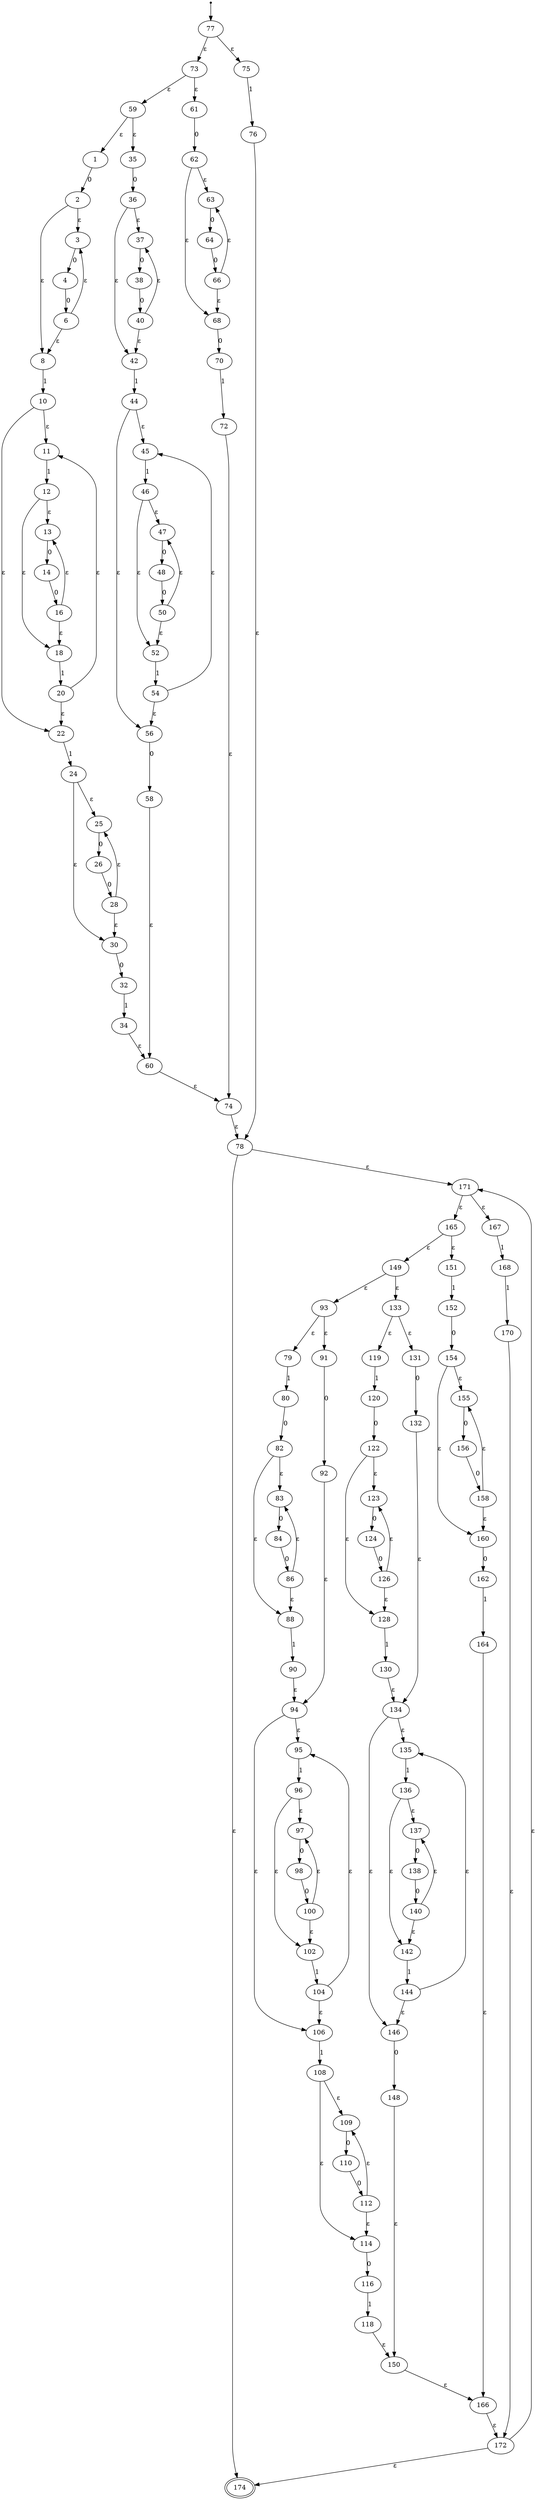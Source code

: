 digraph NFA {
start [shape=point];
start -> "77" [label=""];
"77" [label="77"];
"78" [label="78"];
"73" [label="73"];
"74" [label="74"];
"59" [label="59"];
"60" [label="60"];
"1" [label="1"];
"2" [label="2"];
"8" [label="8"];
"3" [label="3"];
"4" [label="4"];
"6" [label="6"];
"10" [label="10"];
"22" [label="22"];
"11" [label="11"];
"12" [label="12"];
"18" [label="18"];
"13" [label="13"];
"14" [label="14"];
"16" [label="16"];
"20" [label="20"];
"24" [label="24"];
"30" [label="30"];
"25" [label="25"];
"26" [label="26"];
"28" [label="28"];
"32" [label="32"];
"34" [label="34"];
"35" [label="35"];
"36" [label="36"];
"42" [label="42"];
"37" [label="37"];
"38" [label="38"];
"40" [label="40"];
"44" [label="44"];
"56" [label="56"];
"45" [label="45"];
"46" [label="46"];
"52" [label="52"];
"47" [label="47"];
"48" [label="48"];
"50" [label="50"];
"54" [label="54"];
"58" [label="58"];
"61" [label="61"];
"62" [label="62"];
"68" [label="68"];
"63" [label="63"];
"64" [label="64"];
"66" [label="66"];
"70" [label="70"];
"72" [label="72"];
"75" [label="75"];
"76" [label="76"];
"174" [label="174" peripheries=2];
"171" [label="171"];
"172" [label="172"];
"165" [label="165"];
"166" [label="166"];
"149" [label="149"];
"150" [label="150"];
"93" [label="93"];
"94" [label="94"];
"79" [label="79"];
"80" [label="80"];
"82" [label="82"];
"88" [label="88"];
"83" [label="83"];
"84" [label="84"];
"86" [label="86"];
"90" [label="90"];
"91" [label="91"];
"92" [label="92"];
"106" [label="106"];
"95" [label="95"];
"96" [label="96"];
"102" [label="102"];
"97" [label="97"];
"98" [label="98"];
"100" [label="100"];
"104" [label="104"];
"108" [label="108"];
"114" [label="114"];
"109" [label="109"];
"110" [label="110"];
"112" [label="112"];
"116" [label="116"];
"118" [label="118"];
"133" [label="133"];
"134" [label="134"];
"119" [label="119"];
"120" [label="120"];
"122" [label="122"];
"128" [label="128"];
"123" [label="123"];
"124" [label="124"];
"126" [label="126"];
"130" [label="130"];
"131" [label="131"];
"132" [label="132"];
"146" [label="146"];
"135" [label="135"];
"136" [label="136"];
"142" [label="142"];
"137" [label="137"];
"138" [label="138"];
"140" [label="140"];
"144" [label="144"];
"148" [label="148"];
"151" [label="151"];
"152" [label="152"];
"154" [label="154"];
"160" [label="160"];
"155" [label="155"];
"156" [label="156"];
"158" [label="158"];
"162" [label="162"];
"164" [label="164"];
"167" [label="167"];
"168" [label="168"];
"170" [label="170"];
"4" -> "6" [label="0"];
"22" -> "24" [label="1"];
"151" -> "152" [label="1"];
"47" -> "48" [label="0"];
"35" -> "36" [label="0"];
"75" -> "76" [label="1"];
"135" -> "136" [label="1"];
"14" -> "16" [label="0"];
"70" -> "72" [label="1"];
"119" -> "120" [label="1"];
"158" -> "160" [label="ε"];
"158" -> "155" [label="ε"];
"25" -> "26" [label="0"];
"80" -> "82" [label="0"];
"98" -> "100" [label="0"];
"130" -> "134" [label="ε"];
"132" -> "134" [label="ε"];
"136" -> "137" [label="ε"];
"136" -> "142" [label="ε"];
"28" -> "30" [label="ε"];
"28" -> "25" [label="ε"];
"60" -> "74" [label="ε"];
"165" -> "149" [label="ε"];
"165" -> "151" [label="ε"];
"162" -> "164" [label="1"];
"170" -> "172" [label="ε"];
"45" -> "46" [label="1"];
"76" -> "78" [label="ε"];
"37" -> "38" [label="0"];
"64" -> "66" [label="0"];
"100" -> "102" [label="ε"];
"100" -> "97" [label="ε"];
"52" -> "54" [label="1"];
"48" -> "50" [label="0"];
"59" -> "1" [label="ε"];
"59" -> "35" [label="ε"];
"78" -> "171" [label="ε"];
"78" -> "174" [label="ε"];
"150" -> "166" [label="ε"];
"74" -> "78" [label="ε"];
"96" -> "97" [label="ε"];
"96" -> "102" [label="ε"];
"97" -> "98" [label="0"];
"66" -> "68" [label="ε"];
"66" -> "63" [label="ε"];
"93" -> "79" [label="ε"];
"93" -> "91" [label="ε"];
"94" -> "95" [label="ε"];
"94" -> "106" [label="ε"];
"2" -> "3" [label="ε"];
"2" -> "8" [label="ε"];
"6" -> "8" [label="ε"];
"6" -> "3" [label="ε"];
"30" -> "32" [label="0"];
"124" -> "126" [label="0"];
"154" -> "155" [label="ε"];
"154" -> "160" [label="ε"];
"72" -> "74" [label="ε"];
"68" -> "70" [label="0"];
"79" -> "80" [label="1"];
"152" -> "154" [label="0"];
"122" -> "123" [label="ε"];
"122" -> "128" [label="ε"];
"137" -> "138" [label="0"];
"63" -> "64" [label="0"];
"108" -> "109" [label="ε"];
"108" -> "114" [label="ε"];
"116" -> "118" [label="1"];
"156" -> "158" [label="0"];
"54" -> "56" [label="ε"];
"54" -> "45" [label="ε"];
"102" -> "104" [label="1"];
"133" -> "119" [label="ε"];
"133" -> "131" [label="ε"];
"18" -> "20" [label="1"];
"40" -> "42" [label="ε"];
"40" -> "37" [label="ε"];
"61" -> "62" [label="0"];
"77" -> "73" [label="ε"];
"77" -> "75" [label="ε"];
"155" -> "156" [label="0"];
"32" -> "34" [label="1"];
"149" -> "93" [label="ε"];
"149" -> "133" [label="ε"];
"82" -> "83" [label="ε"];
"82" -> "88" [label="ε"];
"90" -> "94" [label="ε"];
"104" -> "106" [label="ε"];
"104" -> "95" [label="ε"];
"110" -> "112" [label="0"];
"3" -> "4" [label="0"];
"38" -> "40" [label="0"];
"46" -> "47" [label="ε"];
"46" -> "52" [label="ε"];
"114" -> "116" [label="0"];
"140" -> "142" [label="ε"];
"140" -> "137" [label="ε"];
"160" -> "162" [label="0"];
"8" -> "10" [label="1"];
"26" -> "28" [label="0"];
"73" -> "59" [label="ε"];
"73" -> "61" [label="ε"];
"126" -> "128" [label="ε"];
"126" -> "123" [label="ε"];
"146" -> "148" [label="0"];
"138" -> "140" [label="0"];
"36" -> "37" [label="ε"];
"36" -> "42" [label="ε"];
"88" -> "90" [label="1"];
"95" -> "96" [label="1"];
"112" -> "114" [label="ε"];
"112" -> "109" [label="ε"];
"148" -> "150" [label="ε"];
"58" -> "60" [label="ε"];
"109" -> "110" [label="0"];
"144" -> "146" [label="ε"];
"144" -> "135" [label="ε"];
"20" -> "22" [label="ε"];
"20" -> "11" [label="ε"];
"86" -> "88" [label="ε"];
"86" -> "83" [label="ε"];
"134" -> "135" [label="ε"];
"134" -> "146" [label="ε"];
"123" -> "124" [label="0"];
"166" -> "172" [label="ε"];
"168" -> "170" [label="1"];
"128" -> "130" [label="1"];
"131" -> "132" [label="0"];
"16" -> "18" [label="ε"];
"16" -> "13" [label="ε"];
"56" -> "58" [label="0"];
"42" -> "44" [label="1"];
"120" -> "122" [label="0"];
"24" -> "25" [label="ε"];
"24" -> "30" [label="ε"];
"172" -> "174" [label="ε"];
"172" -> "171" [label="ε"];
"84" -> "86" [label="0"];
"106" -> "108" [label="1"];
"164" -> "166" [label="ε"];
"1" -> "2" [label="0"];
"13" -> "14" [label="0"];
"171" -> "165" [label="ε"];
"171" -> "167" [label="ε"];
"83" -> "84" [label="0"];
"91" -> "92" [label="0"];
"118" -> "150" [label="ε"];
"11" -> "12" [label="1"];
"34" -> "60" [label="ε"];
"50" -> "52" [label="ε"];
"50" -> "47" [label="ε"];
"62" -> "63" [label="ε"];
"62" -> "68" [label="ε"];
"92" -> "94" [label="ε"];
"10" -> "11" [label="ε"];
"10" -> "22" [label="ε"];
"167" -> "168" [label="1"];
"12" -> "13" [label="ε"];
"12" -> "18" [label="ε"];
"44" -> "45" [label="ε"];
"44" -> "56" [label="ε"];
"142" -> "144" [label="1"];
}
